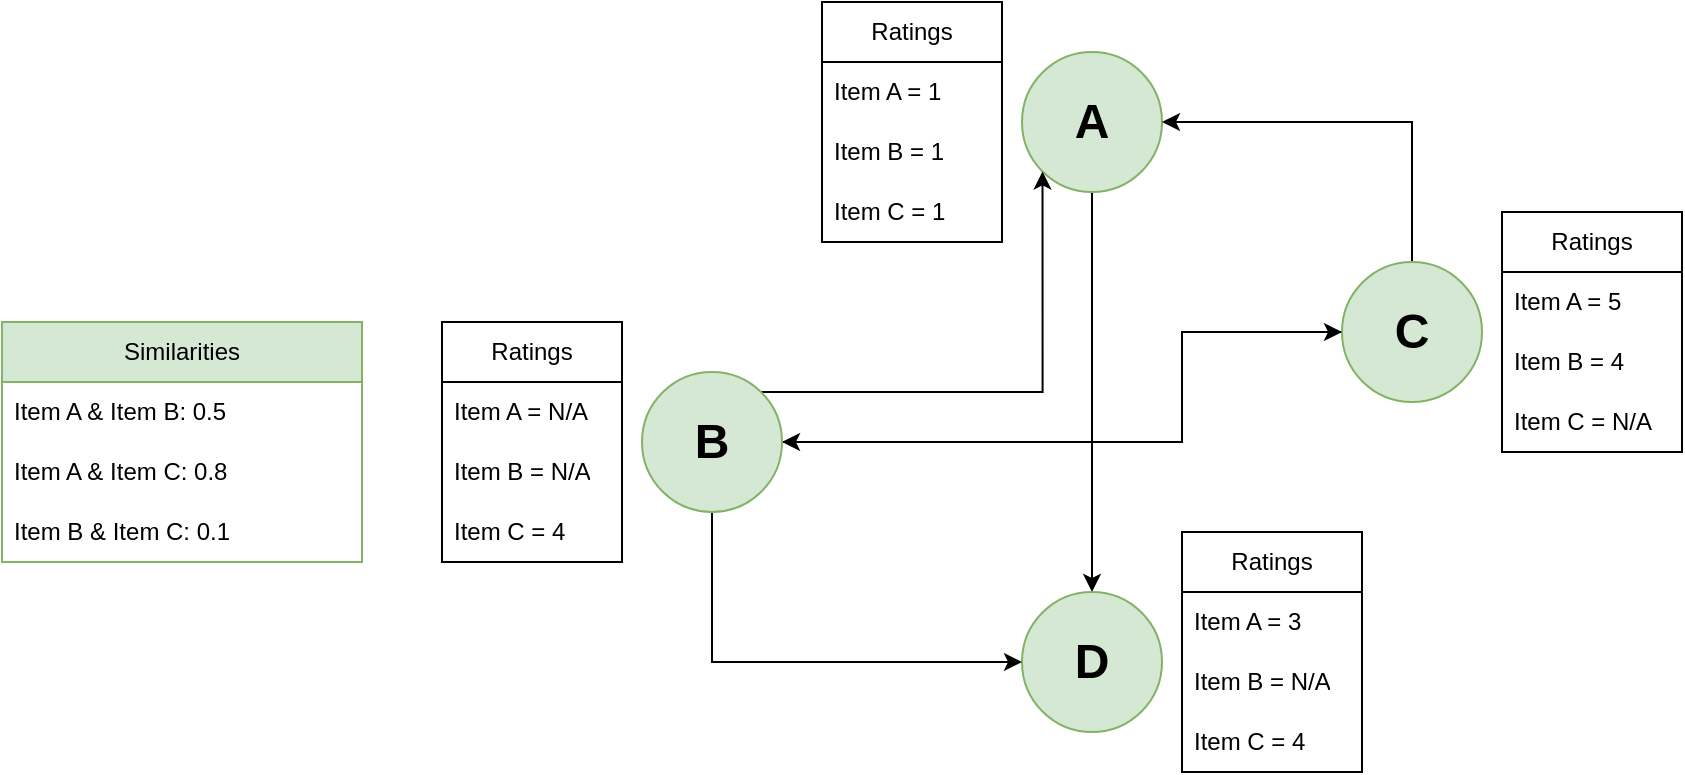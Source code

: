 <mxfile version="21.5.0" type="device">
  <diagram name="Page-1" id="5XDK7FmxCSv5v1ikdPoh">
    <mxGraphModel dx="1876" dy="625" grid="1" gridSize="10" guides="1" tooltips="1" connect="1" arrows="1" fold="1" page="1" pageScale="1" pageWidth="850" pageHeight="1100" math="0" shadow="0">
      <root>
        <mxCell id="0" />
        <mxCell id="1" parent="0" />
        <mxCell id="UyWIYiug9bjws0ROb6PQ-18" style="edgeStyle=orthogonalEdgeStyle;rounded=0;orthogonalLoop=1;jettySize=auto;html=1;entryX=0.5;entryY=0;entryDx=0;entryDy=0;fillColor=#f8cecc;strokeColor=#000000;strokeWidth=1;" parent="1" source="UyWIYiug9bjws0ROb6PQ-1" target="UyWIYiug9bjws0ROb6PQ-5" edge="1">
          <mxGeometry relative="1" as="geometry" />
        </mxCell>
        <mxCell id="UyWIYiug9bjws0ROb6PQ-1" value="&lt;font style=&quot;font-size: 24px;&quot;&gt;&lt;b&gt;A&lt;/b&gt;&lt;/font&gt;" style="ellipse;whiteSpace=wrap;html=1;fillColor=#d5e8d4;strokeColor=#82b366;" parent="1" vertex="1">
          <mxGeometry x="390" y="80" width="70" height="70" as="geometry" />
        </mxCell>
        <mxCell id="UyWIYiug9bjws0ROb6PQ-5" value="&lt;font style=&quot;font-size: 24px;&quot;&gt;&lt;b&gt;D&lt;br&gt;&lt;/b&gt;&lt;/font&gt;" style="ellipse;whiteSpace=wrap;html=1;fillColor=#d5e8d4;strokeColor=#82b366;" parent="1" vertex="1">
          <mxGeometry x="390" y="350" width="70" height="70" as="geometry" />
        </mxCell>
        <mxCell id="UyWIYiug9bjws0ROb6PQ-16" style="edgeStyle=orthogonalEdgeStyle;rounded=0;orthogonalLoop=1;jettySize=auto;html=1;exitX=0.5;exitY=0;exitDx=0;exitDy=0;entryX=1;entryY=0.5;entryDx=0;entryDy=0;fillColor=#f8cecc;strokeColor=#000000;strokeWidth=1;" parent="1" source="UyWIYiug9bjws0ROb6PQ-6" target="UyWIYiug9bjws0ROb6PQ-1" edge="1">
          <mxGeometry relative="1" as="geometry" />
        </mxCell>
        <mxCell id="UyWIYiug9bjws0ROb6PQ-19" style="edgeStyle=orthogonalEdgeStyle;rounded=0;orthogonalLoop=1;jettySize=auto;html=1;entryX=1;entryY=0.5;entryDx=0;entryDy=0;fillColor=#f8cecc;strokeColor=#000000;strokeWidth=1;" parent="1" source="UyWIYiug9bjws0ROb6PQ-6" target="UyWIYiug9bjws0ROb6PQ-7" edge="1">
          <mxGeometry relative="1" as="geometry">
            <Array as="points">
              <mxPoint x="470" y="220" />
              <mxPoint x="470" y="275" />
            </Array>
          </mxGeometry>
        </mxCell>
        <mxCell id="UyWIYiug9bjws0ROb6PQ-6" value="&lt;font style=&quot;font-size: 24px;&quot;&gt;&lt;b&gt;C&lt;/b&gt;&lt;/font&gt;" style="ellipse;whiteSpace=wrap;html=1;fillColor=#d5e8d4;strokeColor=#82b366;" parent="1" vertex="1">
          <mxGeometry x="550" y="185" width="70" height="70" as="geometry" />
        </mxCell>
        <mxCell id="UyWIYiug9bjws0ROb6PQ-11" style="edgeStyle=orthogonalEdgeStyle;rounded=0;orthogonalLoop=1;jettySize=auto;html=1;entryX=0;entryY=1;entryDx=0;entryDy=0;fillColor=#f8cecc;strokeColor=#000000;strokeWidth=1;" parent="1" source="UyWIYiug9bjws0ROb6PQ-7" target="UyWIYiug9bjws0ROb6PQ-1" edge="1">
          <mxGeometry relative="1" as="geometry">
            <Array as="points">
              <mxPoint x="400" y="250" />
            </Array>
          </mxGeometry>
        </mxCell>
        <mxCell id="UyWIYiug9bjws0ROb6PQ-12" style="edgeStyle=orthogonalEdgeStyle;rounded=0;orthogonalLoop=1;jettySize=auto;html=1;entryX=0;entryY=0.5;entryDx=0;entryDy=0;fillColor=#f8cecc;strokeColor=#000000;strokeWidth=1;" parent="1" source="UyWIYiug9bjws0ROb6PQ-7" target="UyWIYiug9bjws0ROb6PQ-5" edge="1">
          <mxGeometry relative="1" as="geometry">
            <Array as="points">
              <mxPoint x="235" y="385" />
            </Array>
          </mxGeometry>
        </mxCell>
        <mxCell id="UyWIYiug9bjws0ROb6PQ-14" style="edgeStyle=orthogonalEdgeStyle;rounded=0;orthogonalLoop=1;jettySize=auto;html=1;entryX=0;entryY=0.5;entryDx=0;entryDy=0;fillColor=#f8cecc;strokeColor=#000000;strokeWidth=1;" parent="1" source="UyWIYiug9bjws0ROb6PQ-7" target="UyWIYiug9bjws0ROb6PQ-6" edge="1">
          <mxGeometry relative="1" as="geometry">
            <Array as="points">
              <mxPoint x="470" y="275" />
              <mxPoint x="470" y="220" />
            </Array>
          </mxGeometry>
        </mxCell>
        <mxCell id="UyWIYiug9bjws0ROb6PQ-7" value="&lt;font style=&quot;font-size: 24px;&quot;&gt;&lt;b&gt;B&lt;/b&gt;&lt;/font&gt;" style="ellipse;whiteSpace=wrap;html=1;fillColor=#d5e8d4;strokeColor=#82b366;" parent="1" vertex="1">
          <mxGeometry x="200" y="240" width="70" height="70" as="geometry" />
        </mxCell>
        <mxCell id="UyWIYiug9bjws0ROb6PQ-20" value="Ratings" style="swimlane;fontStyle=0;childLayout=stackLayout;horizontal=1;startSize=30;horizontalStack=0;resizeParent=1;resizeParentMax=0;resizeLast=0;collapsible=1;marginBottom=0;whiteSpace=wrap;html=1;" parent="1" vertex="1">
          <mxGeometry x="630" y="160" width="90" height="120" as="geometry" />
        </mxCell>
        <mxCell id="UyWIYiug9bjws0ROb6PQ-21" value="Item A = 5" style="text;strokeColor=none;fillColor=none;align=left;verticalAlign=middle;spacingLeft=4;spacingRight=4;overflow=hidden;points=[[0,0.5],[1,0.5]];portConstraint=eastwest;rotatable=0;whiteSpace=wrap;html=1;" parent="UyWIYiug9bjws0ROb6PQ-20" vertex="1">
          <mxGeometry y="30" width="90" height="30" as="geometry" />
        </mxCell>
        <mxCell id="UyWIYiug9bjws0ROb6PQ-22" value="Item B = 4" style="text;strokeColor=none;fillColor=none;align=left;verticalAlign=middle;spacingLeft=4;spacingRight=4;overflow=hidden;points=[[0,0.5],[1,0.5]];portConstraint=eastwest;rotatable=0;whiteSpace=wrap;html=1;" parent="UyWIYiug9bjws0ROb6PQ-20" vertex="1">
          <mxGeometry y="60" width="90" height="30" as="geometry" />
        </mxCell>
        <mxCell id="UyWIYiug9bjws0ROb6PQ-23" value="Item C = N/A" style="text;strokeColor=none;fillColor=none;align=left;verticalAlign=middle;spacingLeft=4;spacingRight=4;overflow=hidden;points=[[0,0.5],[1,0.5]];portConstraint=eastwest;rotatable=0;whiteSpace=wrap;html=1;" parent="UyWIYiug9bjws0ROb6PQ-20" vertex="1">
          <mxGeometry y="90" width="90" height="30" as="geometry" />
        </mxCell>
        <mxCell id="UyWIYiug9bjws0ROb6PQ-24" value="Ratings" style="swimlane;fontStyle=0;childLayout=stackLayout;horizontal=1;startSize=30;horizontalStack=0;resizeParent=1;resizeParentMax=0;resizeLast=0;collapsible=1;marginBottom=0;whiteSpace=wrap;html=1;" parent="1" vertex="1">
          <mxGeometry x="470" y="320" width="90" height="120" as="geometry" />
        </mxCell>
        <mxCell id="UyWIYiug9bjws0ROb6PQ-25" value="Item A = 3" style="text;strokeColor=none;fillColor=none;align=left;verticalAlign=middle;spacingLeft=4;spacingRight=4;overflow=hidden;points=[[0,0.5],[1,0.5]];portConstraint=eastwest;rotatable=0;whiteSpace=wrap;html=1;" parent="UyWIYiug9bjws0ROb6PQ-24" vertex="1">
          <mxGeometry y="30" width="90" height="30" as="geometry" />
        </mxCell>
        <mxCell id="UyWIYiug9bjws0ROb6PQ-26" value="Item B = N/A" style="text;strokeColor=none;fillColor=none;align=left;verticalAlign=middle;spacingLeft=4;spacingRight=4;overflow=hidden;points=[[0,0.5],[1,0.5]];portConstraint=eastwest;rotatable=0;whiteSpace=wrap;html=1;" parent="UyWIYiug9bjws0ROb6PQ-24" vertex="1">
          <mxGeometry y="60" width="90" height="30" as="geometry" />
        </mxCell>
        <mxCell id="UyWIYiug9bjws0ROb6PQ-27" value="Item C = 4" style="text;strokeColor=none;fillColor=none;align=left;verticalAlign=middle;spacingLeft=4;spacingRight=4;overflow=hidden;points=[[0,0.5],[1,0.5]];portConstraint=eastwest;rotatable=0;whiteSpace=wrap;html=1;" parent="UyWIYiug9bjws0ROb6PQ-24" vertex="1">
          <mxGeometry y="90" width="90" height="30" as="geometry" />
        </mxCell>
        <mxCell id="UyWIYiug9bjws0ROb6PQ-28" value="Ratings" style="swimlane;fontStyle=0;childLayout=stackLayout;horizontal=1;startSize=30;horizontalStack=0;resizeParent=1;resizeParentMax=0;resizeLast=0;collapsible=1;marginBottom=0;whiteSpace=wrap;html=1;" parent="1" vertex="1">
          <mxGeometry x="100" y="215" width="90" height="120" as="geometry" />
        </mxCell>
        <mxCell id="UyWIYiug9bjws0ROb6PQ-29" value="Item A = N/A" style="text;strokeColor=none;fillColor=none;align=left;verticalAlign=middle;spacingLeft=4;spacingRight=4;overflow=hidden;points=[[0,0.5],[1,0.5]];portConstraint=eastwest;rotatable=0;whiteSpace=wrap;html=1;" parent="UyWIYiug9bjws0ROb6PQ-28" vertex="1">
          <mxGeometry y="30" width="90" height="30" as="geometry" />
        </mxCell>
        <mxCell id="UyWIYiug9bjws0ROb6PQ-30" value="Item B = N/A" style="text;strokeColor=none;fillColor=none;align=left;verticalAlign=middle;spacingLeft=4;spacingRight=4;overflow=hidden;points=[[0,0.5],[1,0.5]];portConstraint=eastwest;rotatable=0;whiteSpace=wrap;html=1;" parent="UyWIYiug9bjws0ROb6PQ-28" vertex="1">
          <mxGeometry y="60" width="90" height="30" as="geometry" />
        </mxCell>
        <mxCell id="UyWIYiug9bjws0ROb6PQ-31" value="Item C = 4" style="text;strokeColor=none;fillColor=none;align=left;verticalAlign=middle;spacingLeft=4;spacingRight=4;overflow=hidden;points=[[0,0.5],[1,0.5]];portConstraint=eastwest;rotatable=0;whiteSpace=wrap;html=1;" parent="UyWIYiug9bjws0ROb6PQ-28" vertex="1">
          <mxGeometry y="90" width="90" height="30" as="geometry" />
        </mxCell>
        <mxCell id="UyWIYiug9bjws0ROb6PQ-32" value="Ratings" style="swimlane;fontStyle=0;childLayout=stackLayout;horizontal=1;startSize=30;horizontalStack=0;resizeParent=1;resizeParentMax=0;resizeLast=0;collapsible=1;marginBottom=0;whiteSpace=wrap;html=1;" parent="1" vertex="1">
          <mxGeometry x="290" y="55" width="90" height="120" as="geometry" />
        </mxCell>
        <mxCell id="UyWIYiug9bjws0ROb6PQ-33" value="Item A = 1" style="text;strokeColor=none;fillColor=none;align=left;verticalAlign=middle;spacingLeft=4;spacingRight=4;overflow=hidden;points=[[0,0.5],[1,0.5]];portConstraint=eastwest;rotatable=0;whiteSpace=wrap;html=1;" parent="UyWIYiug9bjws0ROb6PQ-32" vertex="1">
          <mxGeometry y="30" width="90" height="30" as="geometry" />
        </mxCell>
        <mxCell id="UyWIYiug9bjws0ROb6PQ-34" value="Item B = 1" style="text;strokeColor=none;fillColor=none;align=left;verticalAlign=middle;spacingLeft=4;spacingRight=4;overflow=hidden;points=[[0,0.5],[1,0.5]];portConstraint=eastwest;rotatable=0;whiteSpace=wrap;html=1;" parent="UyWIYiug9bjws0ROb6PQ-32" vertex="1">
          <mxGeometry y="60" width="90" height="30" as="geometry" />
        </mxCell>
        <mxCell id="UyWIYiug9bjws0ROb6PQ-35" value="Item C = 1" style="text;strokeColor=none;fillColor=none;align=left;verticalAlign=middle;spacingLeft=4;spacingRight=4;overflow=hidden;points=[[0,0.5],[1,0.5]];portConstraint=eastwest;rotatable=0;whiteSpace=wrap;html=1;" parent="UyWIYiug9bjws0ROb6PQ-32" vertex="1">
          <mxGeometry y="90" width="90" height="30" as="geometry" />
        </mxCell>
        <mxCell id="UyWIYiug9bjws0ROb6PQ-50" value="Similarities" style="swimlane;fontStyle=0;childLayout=stackLayout;horizontal=1;startSize=30;horizontalStack=0;resizeParent=1;resizeParentMax=0;resizeLast=0;collapsible=1;marginBottom=0;whiteSpace=wrap;html=1;fillColor=#d5e8d4;strokeColor=#82b366;" parent="1" vertex="1">
          <mxGeometry x="-120" y="215" width="180" height="120" as="geometry" />
        </mxCell>
        <mxCell id="UyWIYiug9bjws0ROb6PQ-51" value="Item A &amp;amp; Item B: 0.5" style="text;strokeColor=none;fillColor=none;align=left;verticalAlign=middle;spacingLeft=4;spacingRight=4;overflow=hidden;points=[[0,0.5],[1,0.5]];portConstraint=eastwest;rotatable=0;whiteSpace=wrap;html=1;" parent="UyWIYiug9bjws0ROb6PQ-50" vertex="1">
          <mxGeometry y="30" width="180" height="30" as="geometry" />
        </mxCell>
        <mxCell id="UyWIYiug9bjws0ROb6PQ-52" value="Item A &amp;amp; Item C: 0.8" style="text;strokeColor=none;fillColor=none;align=left;verticalAlign=middle;spacingLeft=4;spacingRight=4;overflow=hidden;points=[[0,0.5],[1,0.5]];portConstraint=eastwest;rotatable=0;whiteSpace=wrap;html=1;" parent="UyWIYiug9bjws0ROb6PQ-50" vertex="1">
          <mxGeometry y="60" width="180" height="30" as="geometry" />
        </mxCell>
        <mxCell id="UyWIYiug9bjws0ROb6PQ-53" value="Item B &amp;amp; Item C: 0.1" style="text;strokeColor=none;fillColor=none;align=left;verticalAlign=middle;spacingLeft=4;spacingRight=4;overflow=hidden;points=[[0,0.5],[1,0.5]];portConstraint=eastwest;rotatable=0;whiteSpace=wrap;html=1;" parent="UyWIYiug9bjws0ROb6PQ-50" vertex="1">
          <mxGeometry y="90" width="180" height="30" as="geometry" />
        </mxCell>
      </root>
    </mxGraphModel>
  </diagram>
</mxfile>
